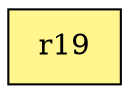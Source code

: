 digraph G {
rankdir=BT;ranksep="2.0";
"r19" [shape=record,fillcolor=khaki1,style=filled,label="{r19}"];
}